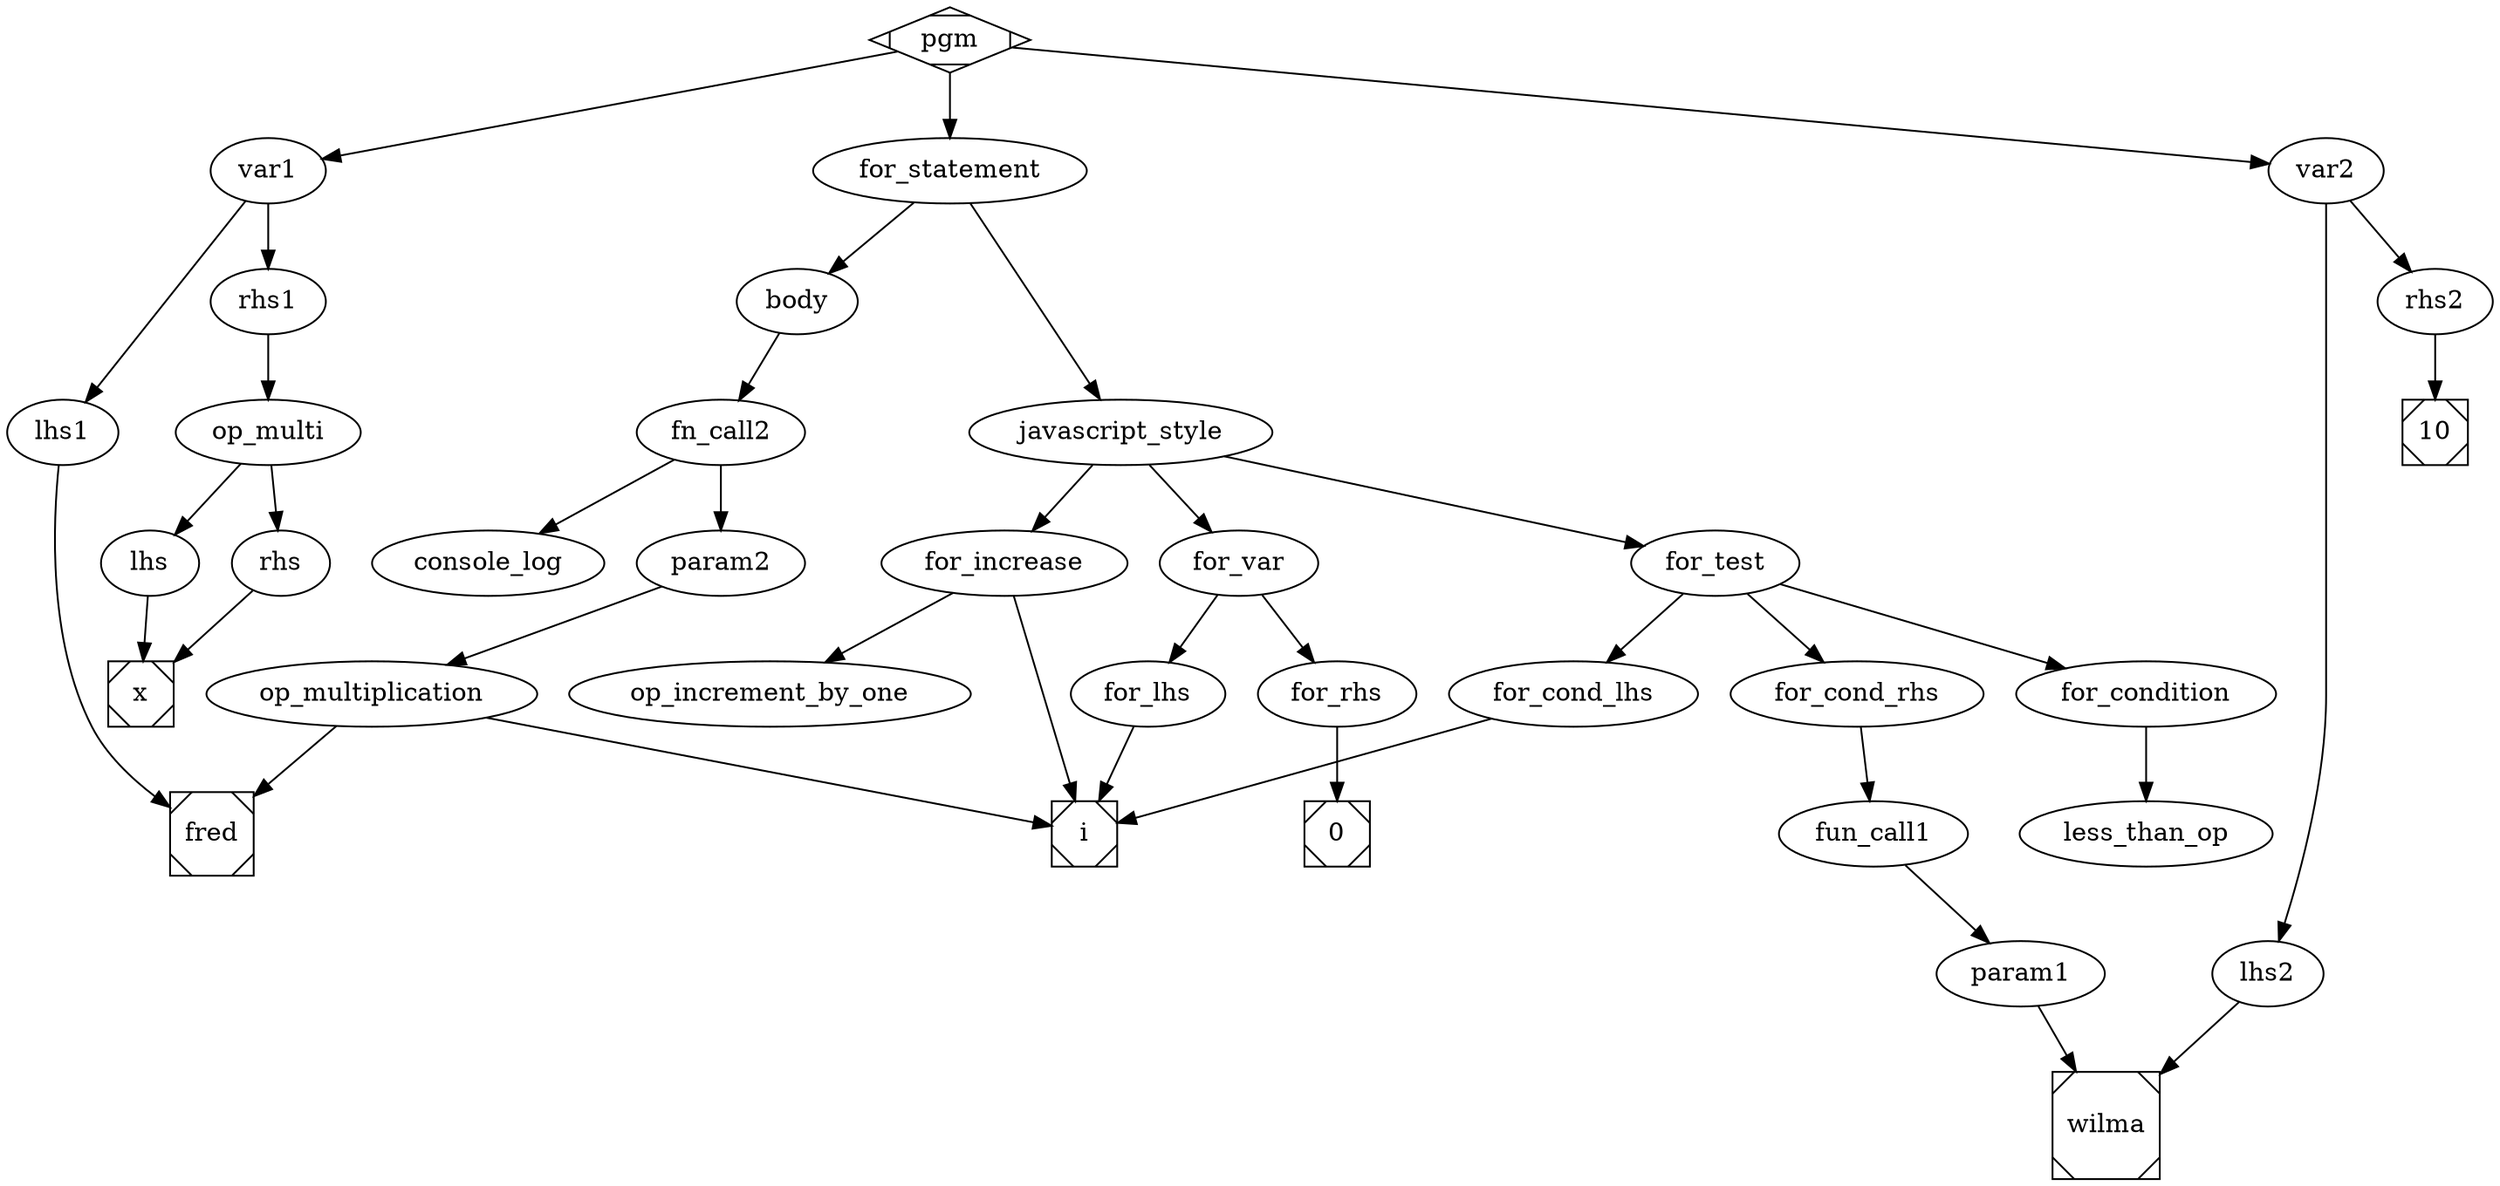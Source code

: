 # http://www.graphviz.org/content/cluster

digraph G {

	subgraph cluster_0 {
		node [style=filled];
		label = "pgm";
	}

	subgraph cluster_1 {
		node [style=filled];
		label = "var1";
	}
	
	subgraph clusert_2 {
	    node [style=filled];
	    label = "var2";
	}
	
	subgraph cluster_3 {
	    node [style=filled]
	    label = "for_statement";
	}
	pgm -> var1;
	pgm -> var2;
	pgm -> for_statement;
	
	var1 -> lhs1;
	lhs1 -> fred;
	var1 -> rhs1;
	rhs1 -> op_multi;
	op_multi -> lhs;
	lhs -> x;
	op_multi -> rhs;
	rhs -> x;
	
	var2 -> lhs2;
	lhs2 -> wilma;
	var2 -> rhs2;
	rhs2 -> 10;
	
	for_statement -> javascript_style;
	javascript_style -> for_increase;
	for_increase -> op_increment_by_one;
	for_increase -> i;
	
	javascript_style -> for_var;
	for_var -> for_rhs;
	for_lhs -> i;
	for_var -> for_lhs;
	for_rhs -> 0;
	
	javascript_style -> for_test;
	for_test -> for_cond_lhs;
	for_cond_lhs -> i;
	for_test -> for_condition;
	for_condition -> less_than_op;
	for_test -> for_cond_rhs;
	for_cond_rhs -> fun_call1;
	fun_call1 -> param1;
	param1 -> wilma
	
	for_statement -> body;
	body -> fn_call2;
	fn_call2 -> console_log;
	fn_call2 -> param2;
	param2 -> op_multiplication;
	op_multiplication -> i;
	op_multiplication -> fred;
	
	

	pgm [shape=Mdiamond];
	fred [shape=Msquare];
	x [shape=Msquare];
	wilma [shape=Msquare];
	10 [shape=Msquare];
	i [shape=Msquare];
	0 [shape=Msquare];
}
